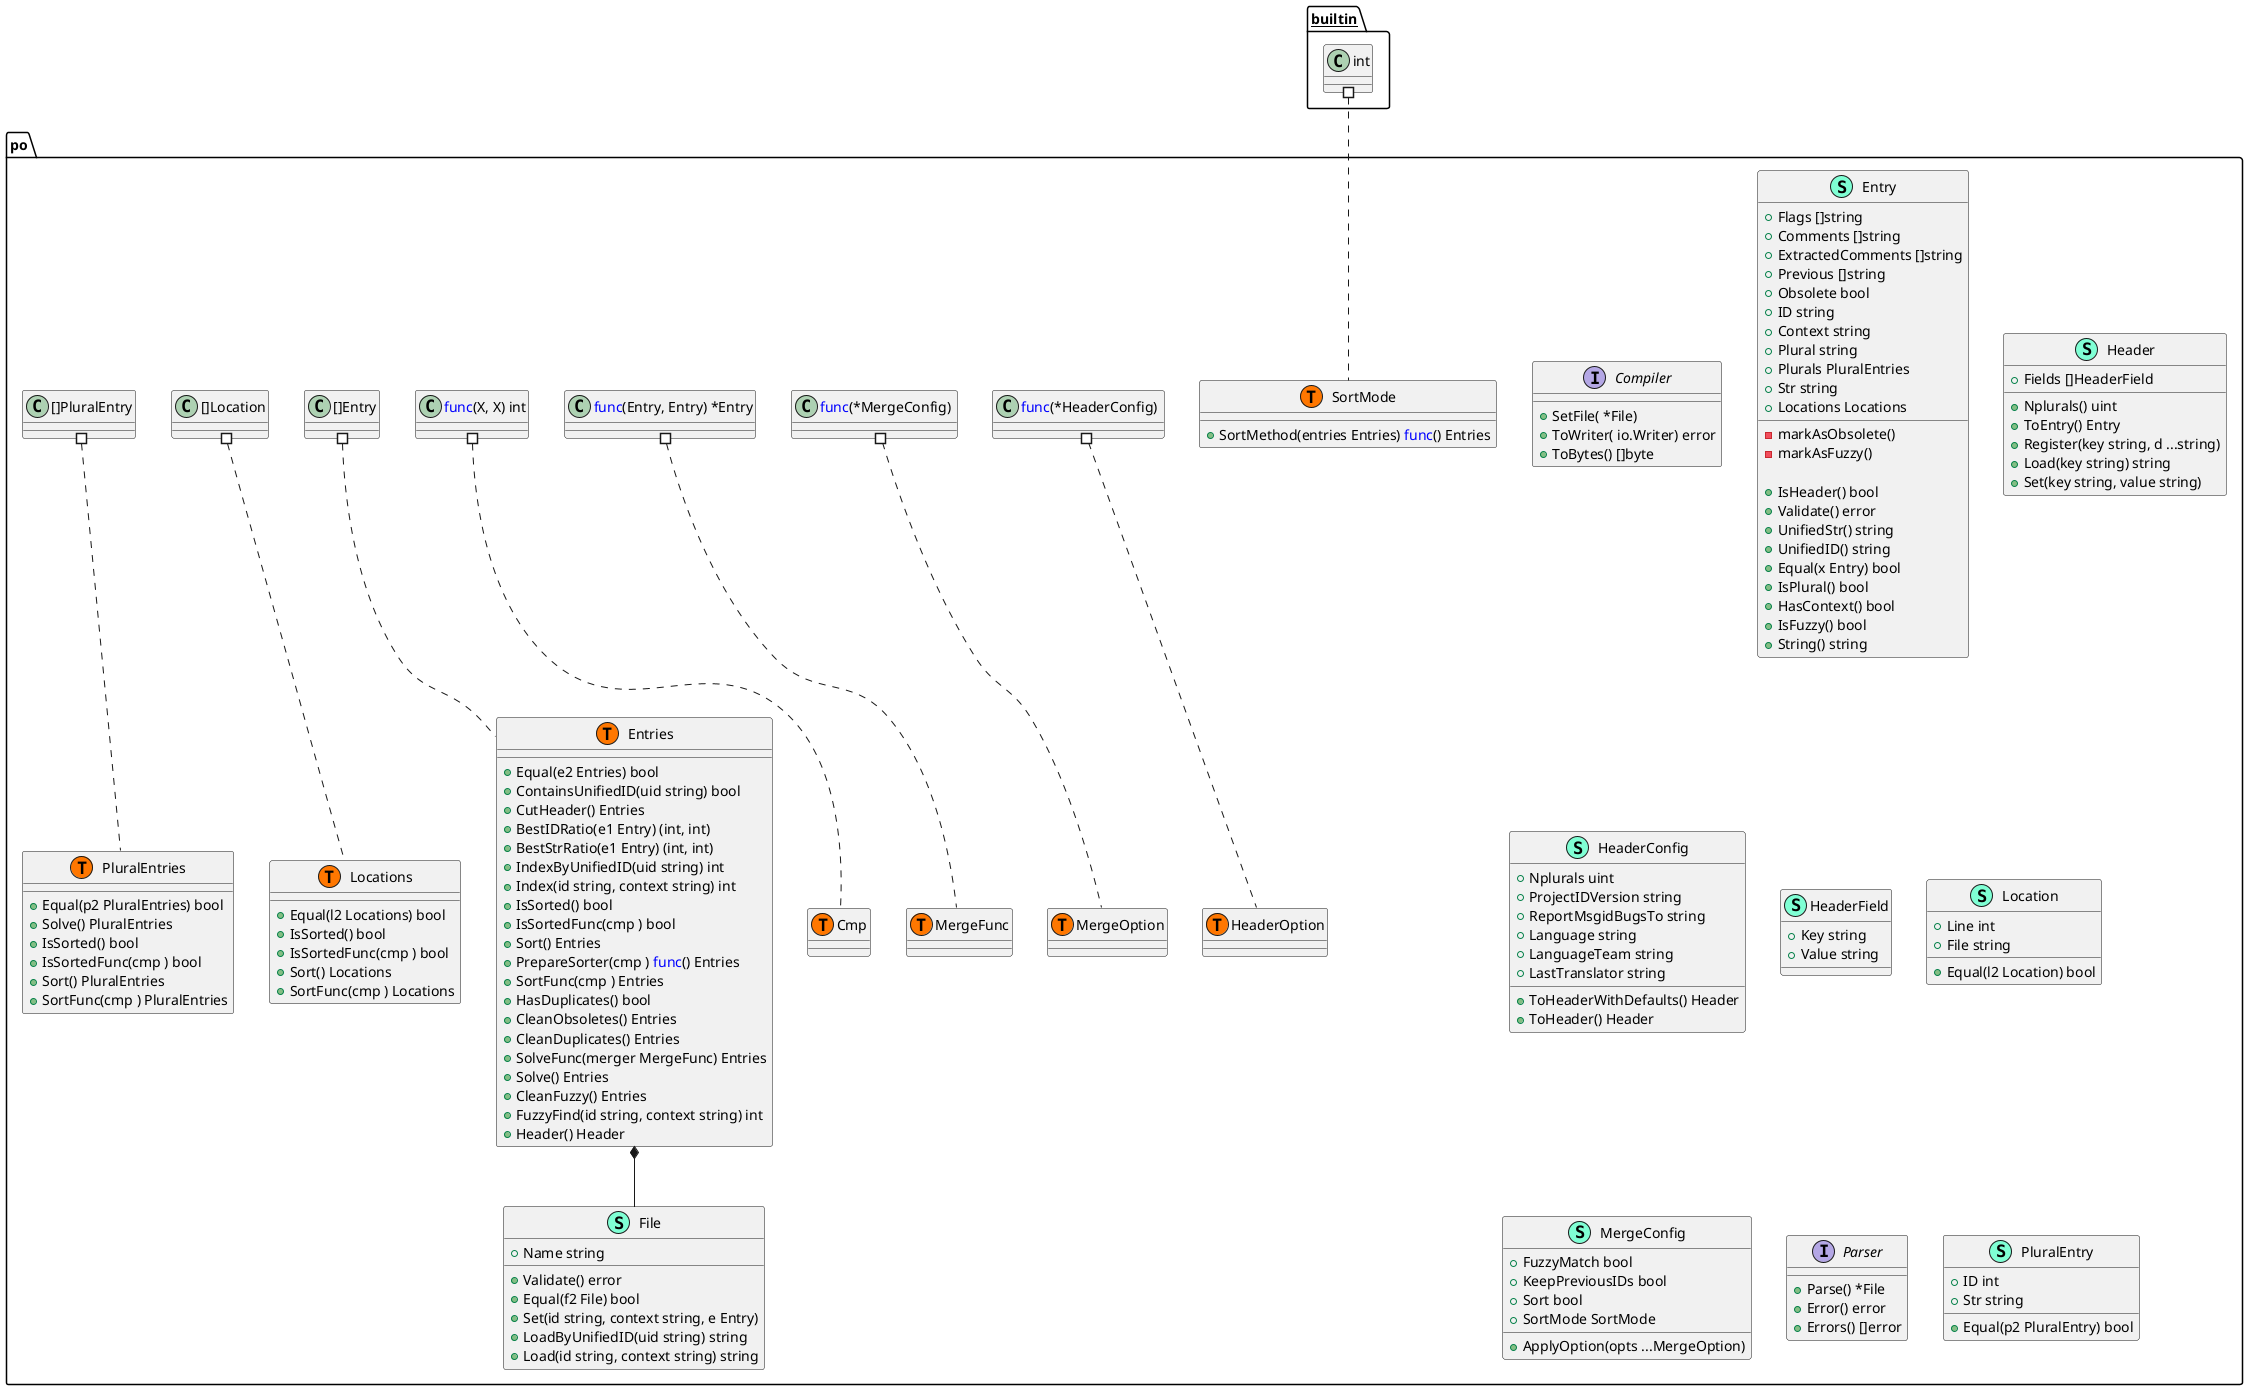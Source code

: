 @startuml
namespace po {
    interface Compiler  {
        + SetFile( *File) 
        + ToWriter( io.Writer) error
        + ToBytes() []byte

    }
    class Entries << (S,Aquamarine) >> {
        + Equal(e2 Entries) bool
        + ContainsUnifiedID(uid string) bool
        + CutHeader() Entries
        + BestIDRatio(e1 Entry) (int, int)
        + BestStrRatio(e1 Entry) (int, int)
        + IndexByUnifiedID(uid string) int
        + Index(id string, context string) int
        + IsSorted() bool
        + IsSortedFunc(cmp ) bool
        + Sort() Entries
        + PrepareSorter(cmp ) <font color=blue>func</font>() Entries
        + SortFunc(cmp ) Entries
        + HasDuplicates() bool
        + CleanObsoletes() Entries
        + CleanDuplicates() Entries
        + SolveFunc(merger MergeFunc) Entries
        + Solve() Entries
        + CleanFuzzy() Entries
        + FuzzyFind(id string, context string) int
        + Header() Header

    }
    class Entry << (S,Aquamarine) >> {
        + Flags []string
        + Comments []string
        + ExtractedComments []string
        + Previous []string
        + Obsolete bool
        + ID string
        + Context string
        + Plural string
        + Plurals PluralEntries
        + Str string
        + Locations Locations

        - markAsObsolete() 
        - markAsFuzzy() 

        + IsHeader() bool
        + Validate() error
        + UnifiedStr() string
        + UnifiedID() string
        + Equal(x Entry) bool
        + IsPlural() bool
        + HasContext() bool
        + IsFuzzy() bool
        + String() string

    }
    class File << (S,Aquamarine) >> {
        + Name string

        + Validate() error
        + Equal(f2 File) bool
        + Set(id string, context string, e Entry) 
        + LoadByUnifiedID(uid string) string
        + Load(id string, context string) string

    }
    class Header << (S,Aquamarine) >> {
        + Fields []HeaderField

        + Nplurals() uint
        + ToEntry() Entry
        + Register(key string, d ...string) 
        + Load(key string) string
        + Set(key string, value string) 

    }
    class HeaderConfig << (S,Aquamarine) >> {
        + Nplurals uint
        + ProjectIDVersion string
        + ReportMsgidBugsTo string
        + Language string
        + LanguageTeam string
        + LastTranslator string

        + ToHeaderWithDefaults() Header
        + ToHeader() Header

    }
    class HeaderField << (S,Aquamarine) >> {
        + Key string
        + Value string

    }
    class Location << (S,Aquamarine) >> {
        + Line int
        + File string

        + Equal(l2 Location) bool

    }
    class Locations << (S,Aquamarine) >> {
        + Equal(l2 Locations) bool
        + IsSorted() bool
        + IsSortedFunc(cmp ) bool
        + Sort() Locations
        + SortFunc(cmp ) Locations

    }
    class MergeConfig << (S,Aquamarine) >> {
        + FuzzyMatch bool
        + KeepPreviousIDs bool
        + Sort bool
        + SortMode SortMode

        + ApplyOption(opts ...MergeOption) 

    }
    interface Parser  {
        + Parse() *File
        + Error() error
        + Errors() []error

    }
    class PluralEntries << (S,Aquamarine) >> {
        + Equal(p2 PluralEntries) bool
        + Solve() PluralEntries
        + IsSorted() bool
        + IsSortedFunc(cmp ) bool
        + Sort() PluralEntries
        + SortFunc(cmp ) PluralEntries

    }
    class PluralEntry << (S,Aquamarine) >> {
        + ID int
        + Str string

        + Equal(p2 PluralEntry) bool

    }
    class SortMode << (S,Aquamarine) >> {
        + SortMethod(entries Entries) <font color=blue>func</font>() Entries

    }
    class po.Cmp << (T, #FF7700) >>  {
    }
    class po.Entries << (T, #FF7700) >>  {
    }
    class po.HeaderOption << (T, #FF7700) >>  {
    }
    class po.Locations << (T, #FF7700) >>  {
    }
    class po.MergeFunc << (T, #FF7700) >>  {
    }
    class po.MergeOption << (T, #FF7700) >>  {
    }
    class po.PluralEntries << (T, #FF7700) >>  {
    }
    class po.SortMode << (T, #FF7700) >>  {
    }
}
"po.Entries" *-- "po.File"


"__builtin__.int" #.. "po.SortMode"
"po.<font color=blue>func</font>(*HeaderConfig) " #.. "po.HeaderOption"
"po.<font color=blue>func</font>(*MergeConfig) " #.. "po.MergeOption"
"po.<font color=blue>func</font>(Entry, Entry) *Entry" #.. "po.MergeFunc"
"po.<font color=blue>func</font>(X, X) int" #.. "po.Cmp"
"po.[]Entry" #.. "po.Entries"
"po.[]Location" #.. "po.Locations"
"po.[]PluralEntry" #.. "po.PluralEntries"
@enduml
